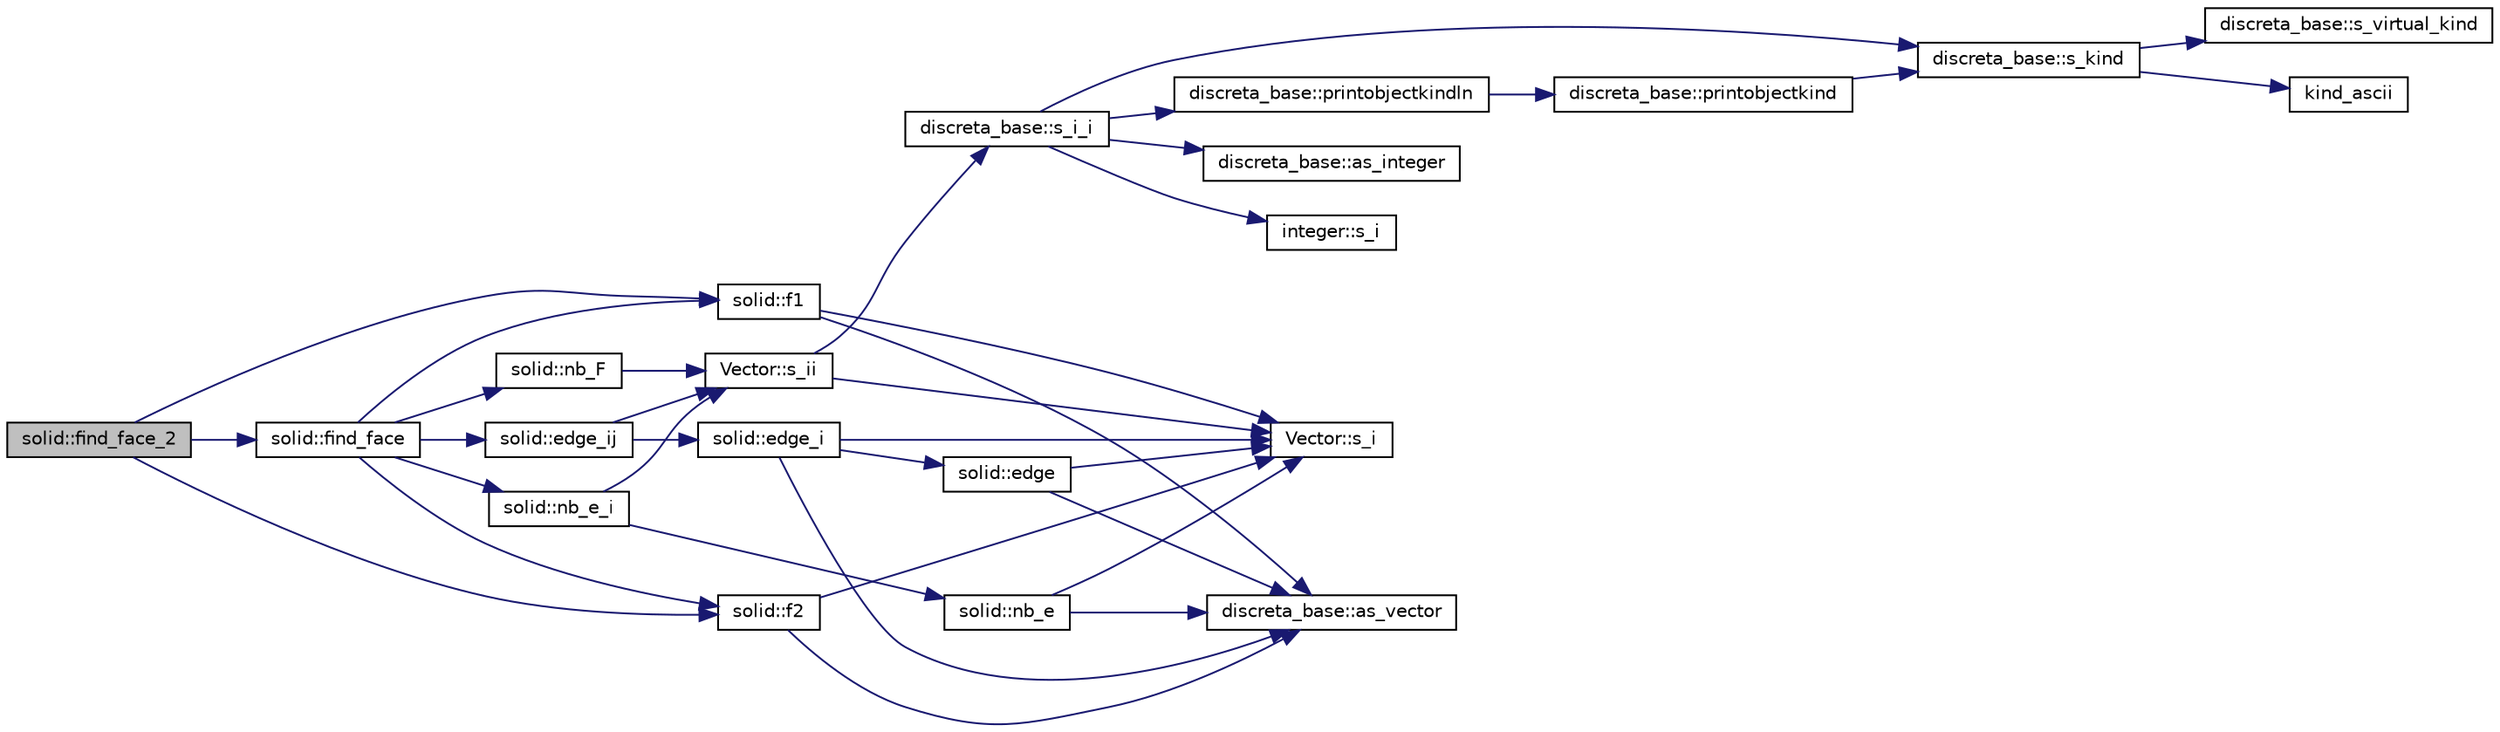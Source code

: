 digraph "solid::find_face_2"
{
  edge [fontname="Helvetica",fontsize="10",labelfontname="Helvetica",labelfontsize="10"];
  node [fontname="Helvetica",fontsize="10",shape=record];
  rankdir="LR";
  Node2455 [label="solid::find_face_2",height=0.2,width=0.4,color="black", fillcolor="grey75", style="filled", fontcolor="black"];
  Node2455 -> Node2456 [color="midnightblue",fontsize="10",style="solid",fontname="Helvetica"];
  Node2456 [label="solid::f1",height=0.2,width=0.4,color="black", fillcolor="white", style="filled",URL="$d8/def/classsolid.html#a496eea5cdbcc2e61784e736bb4e06d1d"];
  Node2456 -> Node2457 [color="midnightblue",fontsize="10",style="solid",fontname="Helvetica"];
  Node2457 [label="Vector::s_i",height=0.2,width=0.4,color="black", fillcolor="white", style="filled",URL="$d5/db2/class_vector.html#a1c4fe1752523df8119f70dd550244871"];
  Node2456 -> Node2458 [color="midnightblue",fontsize="10",style="solid",fontname="Helvetica"];
  Node2458 [label="discreta_base::as_vector",height=0.2,width=0.4,color="black", fillcolor="white", style="filled",URL="$d7/d71/classdiscreta__base.html#a7bdd6cae39c380b128ee9e17e42cf020"];
  Node2455 -> Node2459 [color="midnightblue",fontsize="10",style="solid",fontname="Helvetica"];
  Node2459 [label="solid::f2",height=0.2,width=0.4,color="black", fillcolor="white", style="filled",URL="$d8/def/classsolid.html#a52b43d36c47cf4f57fd277c408d33d58"];
  Node2459 -> Node2457 [color="midnightblue",fontsize="10",style="solid",fontname="Helvetica"];
  Node2459 -> Node2458 [color="midnightblue",fontsize="10",style="solid",fontname="Helvetica"];
  Node2455 -> Node2460 [color="midnightblue",fontsize="10",style="solid",fontname="Helvetica"];
  Node2460 [label="solid::find_face",height=0.2,width=0.4,color="black", fillcolor="white", style="filled",URL="$d8/def/classsolid.html#af71537b1f01c068f1d1517c523a72544"];
  Node2460 -> Node2461 [color="midnightblue",fontsize="10",style="solid",fontname="Helvetica"];
  Node2461 [label="solid::nb_F",height=0.2,width=0.4,color="black", fillcolor="white", style="filled",URL="$d8/def/classsolid.html#a476fed0721c9fb1532618dd96db251d6"];
  Node2461 -> Node2462 [color="midnightblue",fontsize="10",style="solid",fontname="Helvetica"];
  Node2462 [label="Vector::s_ii",height=0.2,width=0.4,color="black", fillcolor="white", style="filled",URL="$d5/db2/class_vector.html#a75d4942cc7b9794717b4846c10520db8"];
  Node2462 -> Node2457 [color="midnightblue",fontsize="10",style="solid",fontname="Helvetica"];
  Node2462 -> Node2463 [color="midnightblue",fontsize="10",style="solid",fontname="Helvetica"];
  Node2463 [label="discreta_base::s_i_i",height=0.2,width=0.4,color="black", fillcolor="white", style="filled",URL="$d7/d71/classdiscreta__base.html#aadb92c01fbe69b3034b0214b33fbc735"];
  Node2463 -> Node2464 [color="midnightblue",fontsize="10",style="solid",fontname="Helvetica"];
  Node2464 [label="discreta_base::s_kind",height=0.2,width=0.4,color="black", fillcolor="white", style="filled",URL="$d7/d71/classdiscreta__base.html#a8a830025c74adbbc3362418a7c2ba157"];
  Node2464 -> Node2465 [color="midnightblue",fontsize="10",style="solid",fontname="Helvetica"];
  Node2465 [label="discreta_base::s_virtual_kind",height=0.2,width=0.4,color="black", fillcolor="white", style="filled",URL="$d7/d71/classdiscreta__base.html#a52778a6d6943a468be083d0785d418fb"];
  Node2464 -> Node2466 [color="midnightblue",fontsize="10",style="solid",fontname="Helvetica"];
  Node2466 [label="kind_ascii",height=0.2,width=0.4,color="black", fillcolor="white", style="filled",URL="$d9/d60/discreta_8h.html#ad0ce825a9f29bc6cec27e1b64cfe27bf"];
  Node2463 -> Node2467 [color="midnightblue",fontsize="10",style="solid",fontname="Helvetica"];
  Node2467 [label="discreta_base::printobjectkindln",height=0.2,width=0.4,color="black", fillcolor="white", style="filled",URL="$d7/d71/classdiscreta__base.html#a677ccc8f392ebedde05e453f8cf59559"];
  Node2467 -> Node2468 [color="midnightblue",fontsize="10",style="solid",fontname="Helvetica"];
  Node2468 [label="discreta_base::printobjectkind",height=0.2,width=0.4,color="black", fillcolor="white", style="filled",URL="$d7/d71/classdiscreta__base.html#aa75a1314aa706909b029664944904231"];
  Node2468 -> Node2464 [color="midnightblue",fontsize="10",style="solid",fontname="Helvetica"];
  Node2463 -> Node2469 [color="midnightblue",fontsize="10",style="solid",fontname="Helvetica"];
  Node2469 [label="discreta_base::as_integer",height=0.2,width=0.4,color="black", fillcolor="white", style="filled",URL="$d7/d71/classdiscreta__base.html#a00d7691eaf874fd283d942692fe8dd26"];
  Node2463 -> Node2470 [color="midnightblue",fontsize="10",style="solid",fontname="Helvetica"];
  Node2470 [label="integer::s_i",height=0.2,width=0.4,color="black", fillcolor="white", style="filled",URL="$d0/de5/classinteger.html#adf28e9f94d4c844adaa950deeb80b904"];
  Node2460 -> Node2471 [color="midnightblue",fontsize="10",style="solid",fontname="Helvetica"];
  Node2471 [label="solid::nb_e_i",height=0.2,width=0.4,color="black", fillcolor="white", style="filled",URL="$d8/def/classsolid.html#a941bebd6096f96336f896093d14167b1"];
  Node2471 -> Node2472 [color="midnightblue",fontsize="10",style="solid",fontname="Helvetica"];
  Node2472 [label="solid::nb_e",height=0.2,width=0.4,color="black", fillcolor="white", style="filled",URL="$d8/def/classsolid.html#aeb3bd7332f1a39cdb44db6be83cca3f5"];
  Node2472 -> Node2457 [color="midnightblue",fontsize="10",style="solid",fontname="Helvetica"];
  Node2472 -> Node2458 [color="midnightblue",fontsize="10",style="solid",fontname="Helvetica"];
  Node2471 -> Node2462 [color="midnightblue",fontsize="10",style="solid",fontname="Helvetica"];
  Node2460 -> Node2473 [color="midnightblue",fontsize="10",style="solid",fontname="Helvetica"];
  Node2473 [label="solid::edge_ij",height=0.2,width=0.4,color="black", fillcolor="white", style="filled",URL="$d8/def/classsolid.html#a7fe7ff45f9406a6959ff27c5a7cbb067"];
  Node2473 -> Node2474 [color="midnightblue",fontsize="10",style="solid",fontname="Helvetica"];
  Node2474 [label="solid::edge_i",height=0.2,width=0.4,color="black", fillcolor="white", style="filled",URL="$d8/def/classsolid.html#af5ed0a914a62d73b448c3546d9bb0e0c"];
  Node2474 -> Node2475 [color="midnightblue",fontsize="10",style="solid",fontname="Helvetica"];
  Node2475 [label="solid::edge",height=0.2,width=0.4,color="black", fillcolor="white", style="filled",URL="$d8/def/classsolid.html#a703b914bee212828ebb65d3d5313460e"];
  Node2475 -> Node2457 [color="midnightblue",fontsize="10",style="solid",fontname="Helvetica"];
  Node2475 -> Node2458 [color="midnightblue",fontsize="10",style="solid",fontname="Helvetica"];
  Node2474 -> Node2457 [color="midnightblue",fontsize="10",style="solid",fontname="Helvetica"];
  Node2474 -> Node2458 [color="midnightblue",fontsize="10",style="solid",fontname="Helvetica"];
  Node2473 -> Node2462 [color="midnightblue",fontsize="10",style="solid",fontname="Helvetica"];
  Node2460 -> Node2456 [color="midnightblue",fontsize="10",style="solid",fontname="Helvetica"];
  Node2460 -> Node2459 [color="midnightblue",fontsize="10",style="solid",fontname="Helvetica"];
}
